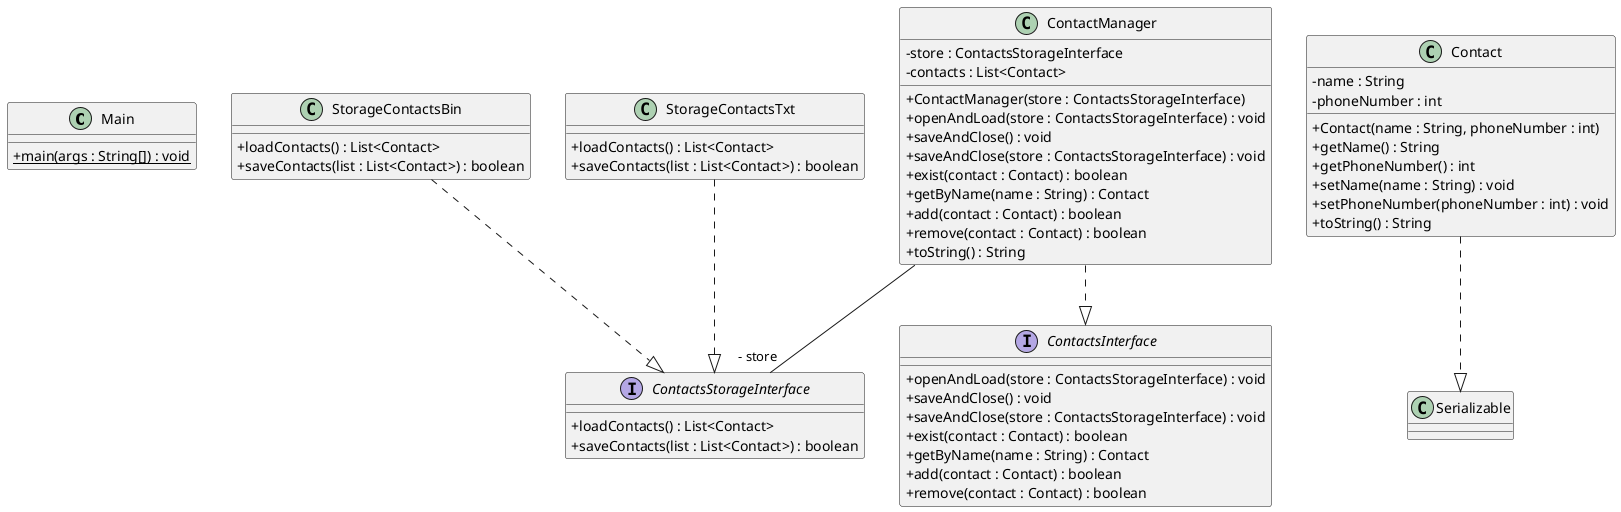 @startuml
skinparam classAttributeIconSize 0
class Main{
+ {static} main(args : String[]) : void
}
class StorageContactsBin{
+ loadContacts() : List<Contact>
+ saveContacts(list : List<Contact>) : boolean
}
StorageContactsBin ..|> ContactsStorageInterface
class StorageContactsTxt{
+ loadContacts() : List<Contact>
+ saveContacts(list : List<Contact>) : boolean
}
StorageContactsTxt ..|> ContactsStorageInterface
class ContactManager{
- store : ContactsStorageInterface
- contacts : List<Contact>
+ ContactManager(store : ContactsStorageInterface)
+ openAndLoad(store : ContactsStorageInterface) : void
+ saveAndClose() : void
+ saveAndClose(store : ContactsStorageInterface) : void
+ exist(contact : Contact) : boolean
+ getByName(name : String) : Contact
+ add(contact : Contact) : boolean
+ remove(contact : Contact) : boolean
+ toString() : String
}
ContactManager ..|> ContactsInterface
class Contact{
- name : String
- phoneNumber : int
+ Contact(name : String, phoneNumber : int)
+ getName() : String
+ getPhoneNumber() : int
+ setName(name : String) : void
+ setPhoneNumber(phoneNumber : int) : void
+ toString() : String
}
Contact ..|> Serializable
ContactManager--"- store" ContactsStorageInterface
interface ContactsStorageInterface{
+ loadContacts() : List<Contact>
+ saveContacts(list : List<Contact>) : boolean
}
interface ContactsInterface{
+ openAndLoad(store : ContactsStorageInterface) : void
+ saveAndClose() : void
+ saveAndClose(store : ContactsStorageInterface) : void
+ exist(contact : Contact) : boolean
+ getByName(name : String) : Contact
+ add(contact : Contact) : boolean
+ remove(contact : Contact) : boolean
}
@enduml